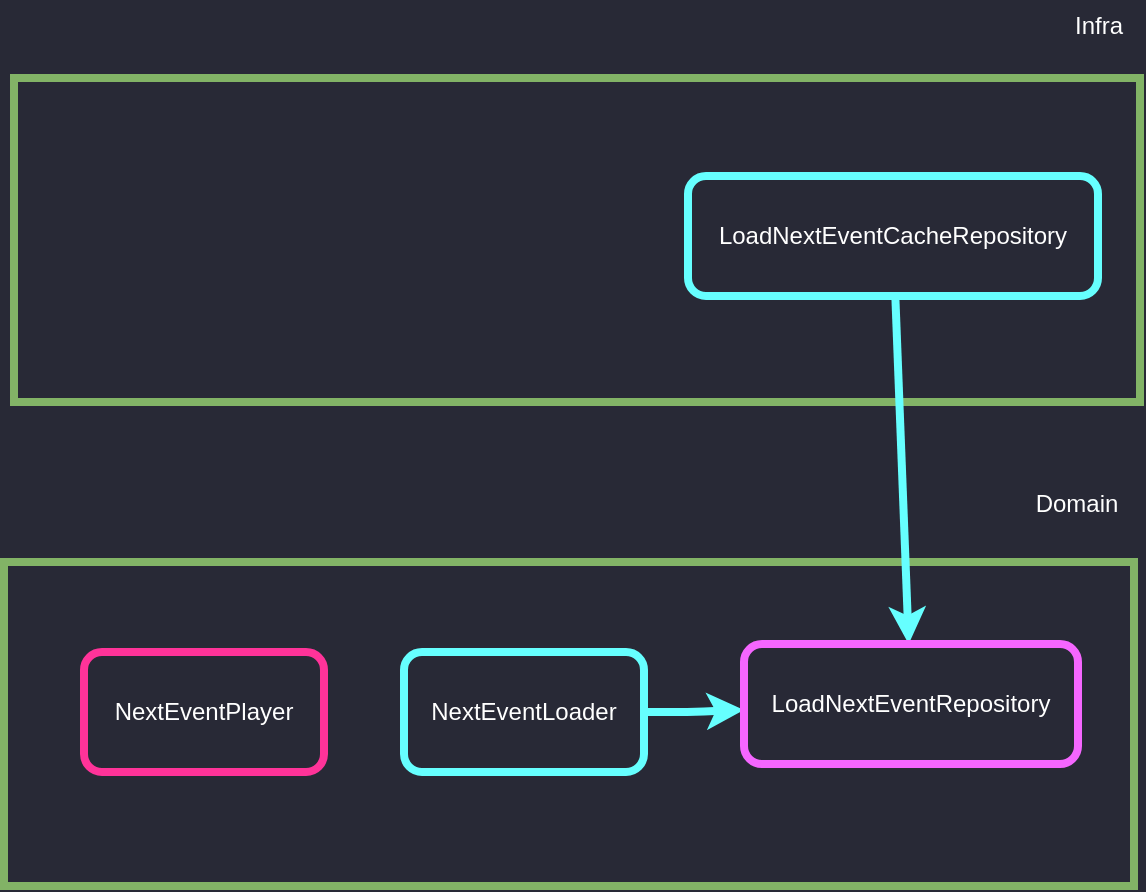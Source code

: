 <mxfile>
    <diagram id="D3JxBiLLs8ZcHOQFedST" name="Página-1">
        <mxGraphModel dx="988" dy="1227" grid="0" gridSize="10" guides="1" tooltips="1" connect="1" arrows="1" fold="1" page="0" pageScale="1" pageWidth="827" pageHeight="1169" background="#282936" math="0" shadow="0">
            <root>
                <mxCell id="0"/>
                <mxCell id="1" parent="0"/>
                <mxCell id="2" value="" style="whiteSpace=wrap;html=1;rounded=0;fillColor=none;strokeColor=#82b366;strokeWidth=4;fillStyle=solid;" vertex="1" parent="1">
                    <mxGeometry x="40" y="275" width="565" height="162" as="geometry"/>
                </mxCell>
                <mxCell id="3" value="&lt;font style=&quot;color: rgb(255, 255, 255);&quot;&gt;Domain&lt;/font&gt;" style="text;html=1;align=center;verticalAlign=middle;resizable=0;points=[];autosize=1;strokeColor=none;fillColor=none;" vertex="1" parent="1">
                    <mxGeometry x="546" y="233" width="59" height="26" as="geometry"/>
                </mxCell>
                <mxCell id="4" value="&lt;font style=&quot;color: rgb(255, 255, 255);&quot;&gt;NextEventPlayer&lt;/font&gt;" style="whiteSpace=wrap;html=1;rounded=1;strokeColor=#FF3399;strokeWidth=4;fillColor=none;" vertex="1" parent="1">
                    <mxGeometry x="80" y="320" width="120" height="60" as="geometry"/>
                </mxCell>
                <mxCell id="14" style="edgeStyle=none;html=1;rounded=1;strokeColor=light-dark(#66ffff, #ededed);align=center;verticalAlign=middle;fontFamily=Helvetica;fontSize=11;fontColor=default;labelBackgroundColor=default;endArrow=classic;strokeWidth=4;" edge="1" parent="1" source="5" target="10">
                    <mxGeometry relative="1" as="geometry">
                        <Array as="points">
                            <mxPoint x="382" y="350"/>
                        </Array>
                    </mxGeometry>
                </mxCell>
                <mxCell id="5" value="&lt;font style=&quot;color: light-dark(rgb(255, 255, 255), rgb(237, 237, 237));&quot;&gt;NextEventLoader&lt;/font&gt;" style="whiteSpace=wrap;html=1;rounded=1;strokeColor=#66FFFF;strokeWidth=4;fillColor=none;" vertex="1" parent="1">
                    <mxGeometry x="240" y="320" width="120" height="60" as="geometry"/>
                </mxCell>
                <mxCell id="6" value="" style="whiteSpace=wrap;html=1;rounded=0;fillColor=none;strokeColor=#82b366;strokeWidth=4;fillStyle=solid;" vertex="1" parent="1">
                    <mxGeometry x="45" y="33" width="563" height="162" as="geometry"/>
                </mxCell>
                <mxCell id="7" value="&lt;font style=&quot;color: rgb(255, 255, 255);&quot;&gt;Infra&lt;/font&gt;" style="text;html=1;align=center;verticalAlign=middle;resizable=0;points=[];autosize=1;strokeColor=none;fillColor=none;" vertex="1" parent="1">
                    <mxGeometry x="566" y="-6" width="42" height="26" as="geometry"/>
                </mxCell>
                <mxCell id="11" style="edgeStyle=none;html=1;strokeColor=light-dark(#66ffff, #ededed);strokeWidth=4;" edge="1" parent="1" source="9" target="10">
                    <mxGeometry relative="1" as="geometry"/>
                </mxCell>
                <mxCell id="9" value="&lt;font style=&quot;color: light-dark(rgb(255, 255, 255), rgb(237, 237, 237));&quot;&gt;LoadNextEventCacheRepository&lt;/font&gt;" style="whiteSpace=wrap;html=1;rounded=1;strokeColor=#66FFFF;strokeWidth=4;fillColor=none;" vertex="1" parent="1">
                    <mxGeometry x="382" y="82" width="205" height="60" as="geometry"/>
                </mxCell>
                <mxCell id="10" value="&lt;font style=&quot;color: light-dark(rgb(255, 255, 255), rgb(237, 237, 237));&quot;&gt;LoadNextEventRepository&lt;/font&gt;" style="whiteSpace=wrap;html=1;rounded=1;strokeColor=light-dark(#f566ff, #004a4a);strokeWidth=4;fillColor=none;" vertex="1" parent="1">
                    <mxGeometry x="410" y="316" width="167" height="60" as="geometry"/>
                </mxCell>
            </root>
        </mxGraphModel>
    </diagram>
</mxfile>